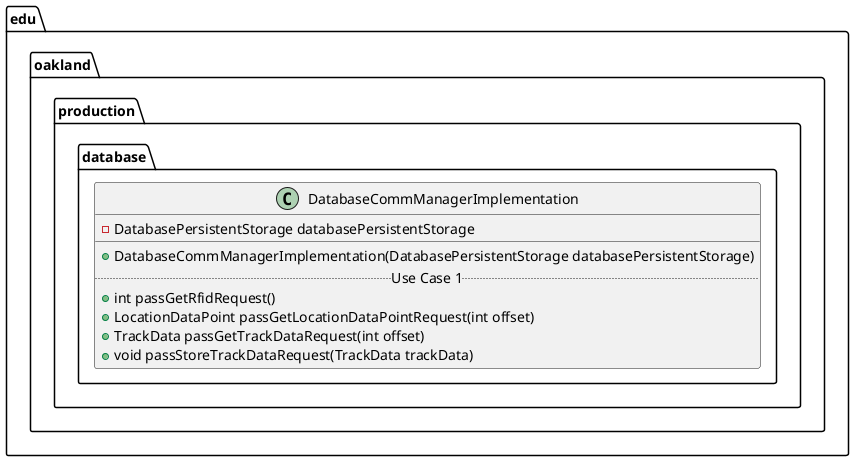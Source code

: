 @startuml DatabaseCommManagerImplementation

package edu.oakland.production.database {
    class DatabaseCommManagerImplementation {
        - DatabasePersistentStorage databasePersistentStorage
        __
        + DatabaseCommManagerImplementation(DatabasePersistentStorage databasePersistentStorage)
        .. Use Case 1 ..
        + int passGetRfidRequest()
        + LocationDataPoint passGetLocationDataPointRequest(int offset)
        + TrackData passGetTrackDataRequest(int offset)
        + void passStoreTrackDataRequest(TrackData trackData)
    }
}

@enduml
